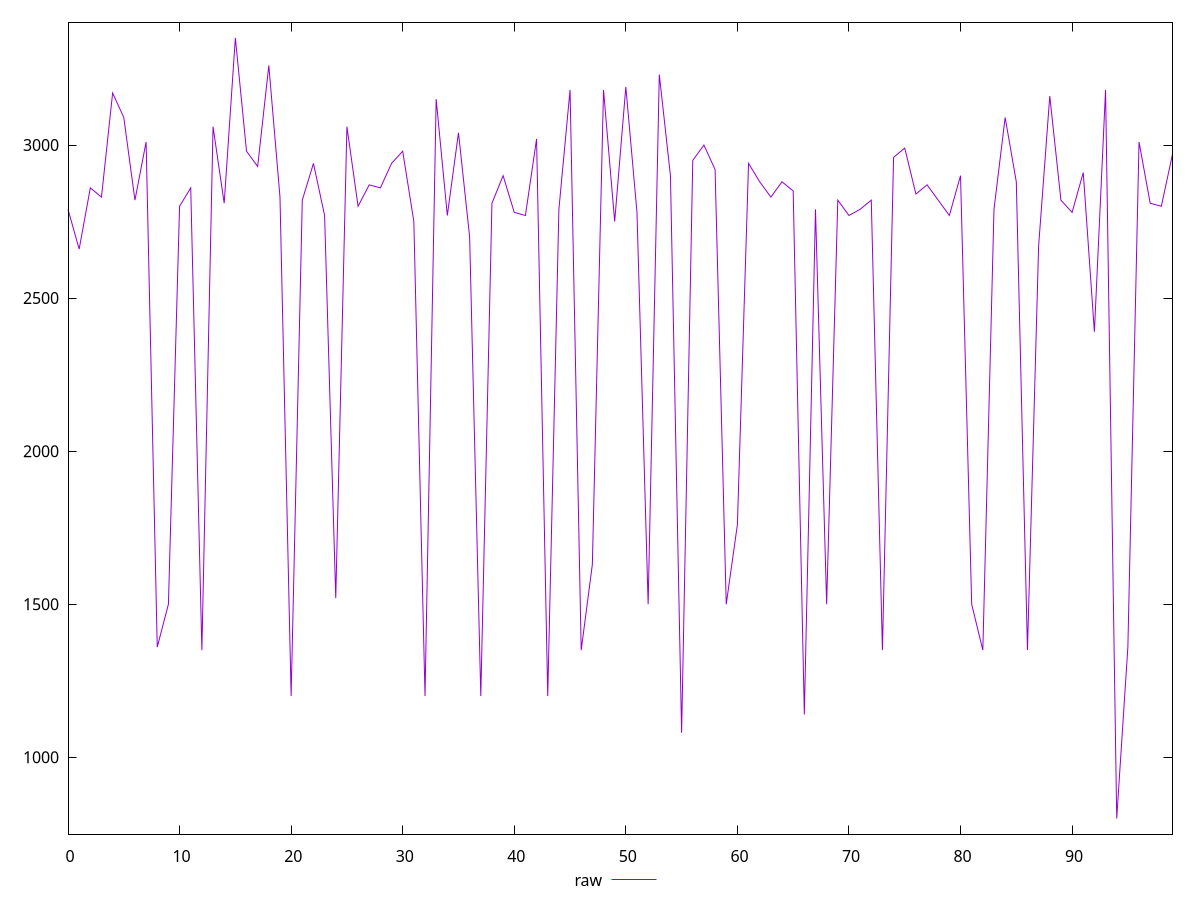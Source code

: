 reset

$raw <<EOF
0 2790
1 2660
2 2860
3 2830
4 3170
5 3090
6 2820
7 3010
8 1360
9 1500
10 2800
11 2860
12 1350
13 3060
14 2810
15 3350
16 2980
17 2930
18 3260
19 2830
20 1200
21 2820
22 2940
23 2770
24 1520
25 3060
26 2800
27 2870
28 2860
29 2940
30 2980
31 2750
32 1200
33 3150
34 2770
35 3040
36 2700
37 1200
38 2810
39 2900
40 2780
41 2770
42 3020
43 1200
44 2790
45 3180
46 1350
47 1630
48 3180
49 2750
50 3190
51 2780
52 1500
53 3230
54 2900
55 1080
56 2950
57 3000
58 2920
59 1500
60 1760
61 2940
62 2880
63 2830
64 2880
65 2850
66 1140
67 2790
68 1500
69 2820
70 2770
71 2790
72 2820
73 1350
74 2960
75 2990
76 2840
77 2870
78 2820
79 2770
80 2900
81 1500
82 1350
83 2790
84 3090
85 2880
86 1350
87 2670
88 3160
89 2820
90 2780
91 2910
92 2390
93 3180
94 800
95 1360
96 3010
97 2810
98 2800
99 2970
EOF

set key outside below
set xrange [0:99]
set yrange [749:3401]
set trange [749:3401]
set terminal svg size 640, 500 enhanced background rgb 'white'
set output "report_00013_2021-02-09T12-04-24.940Z/uses-text-compression/samples/pages+cached+noadtech+nomedia/raw/values.svg"

plot $raw title "raw" with line

reset
